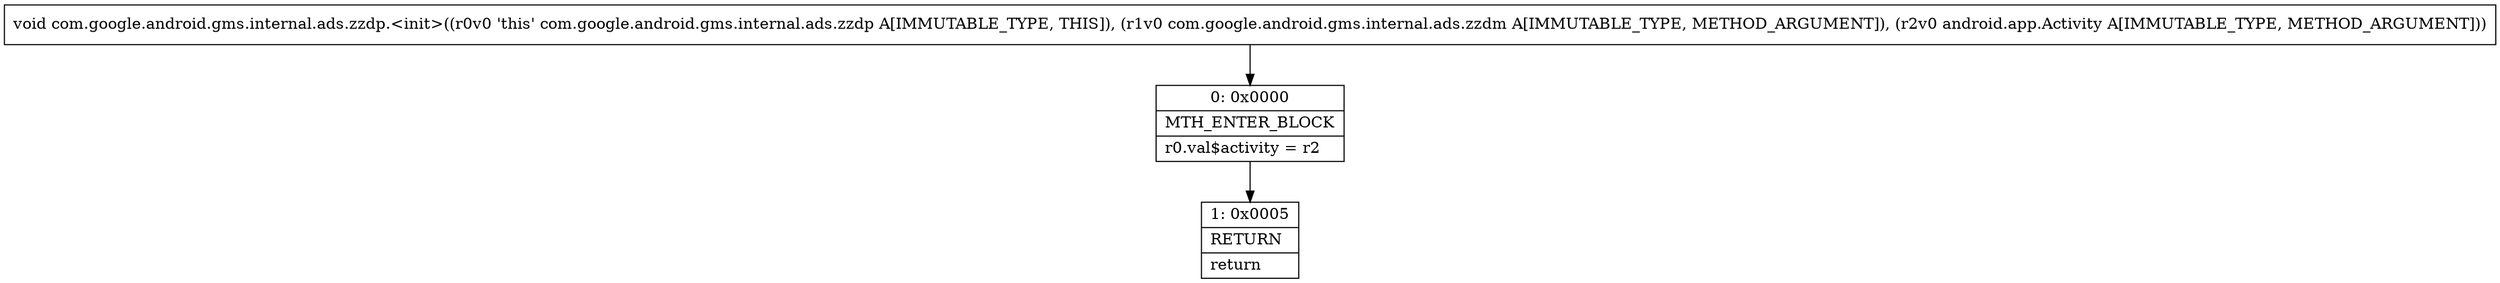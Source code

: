 digraph "CFG forcom.google.android.gms.internal.ads.zzdp.\<init\>(Lcom\/google\/android\/gms\/internal\/ads\/zzdm;Landroid\/app\/Activity;)V" {
Node_0 [shape=record,label="{0\:\ 0x0000|MTH_ENTER_BLOCK\l|r0.val$activity = r2\l}"];
Node_1 [shape=record,label="{1\:\ 0x0005|RETURN\l|return\l}"];
MethodNode[shape=record,label="{void com.google.android.gms.internal.ads.zzdp.\<init\>((r0v0 'this' com.google.android.gms.internal.ads.zzdp A[IMMUTABLE_TYPE, THIS]), (r1v0 com.google.android.gms.internal.ads.zzdm A[IMMUTABLE_TYPE, METHOD_ARGUMENT]), (r2v0 android.app.Activity A[IMMUTABLE_TYPE, METHOD_ARGUMENT])) }"];
MethodNode -> Node_0;
Node_0 -> Node_1;
}

